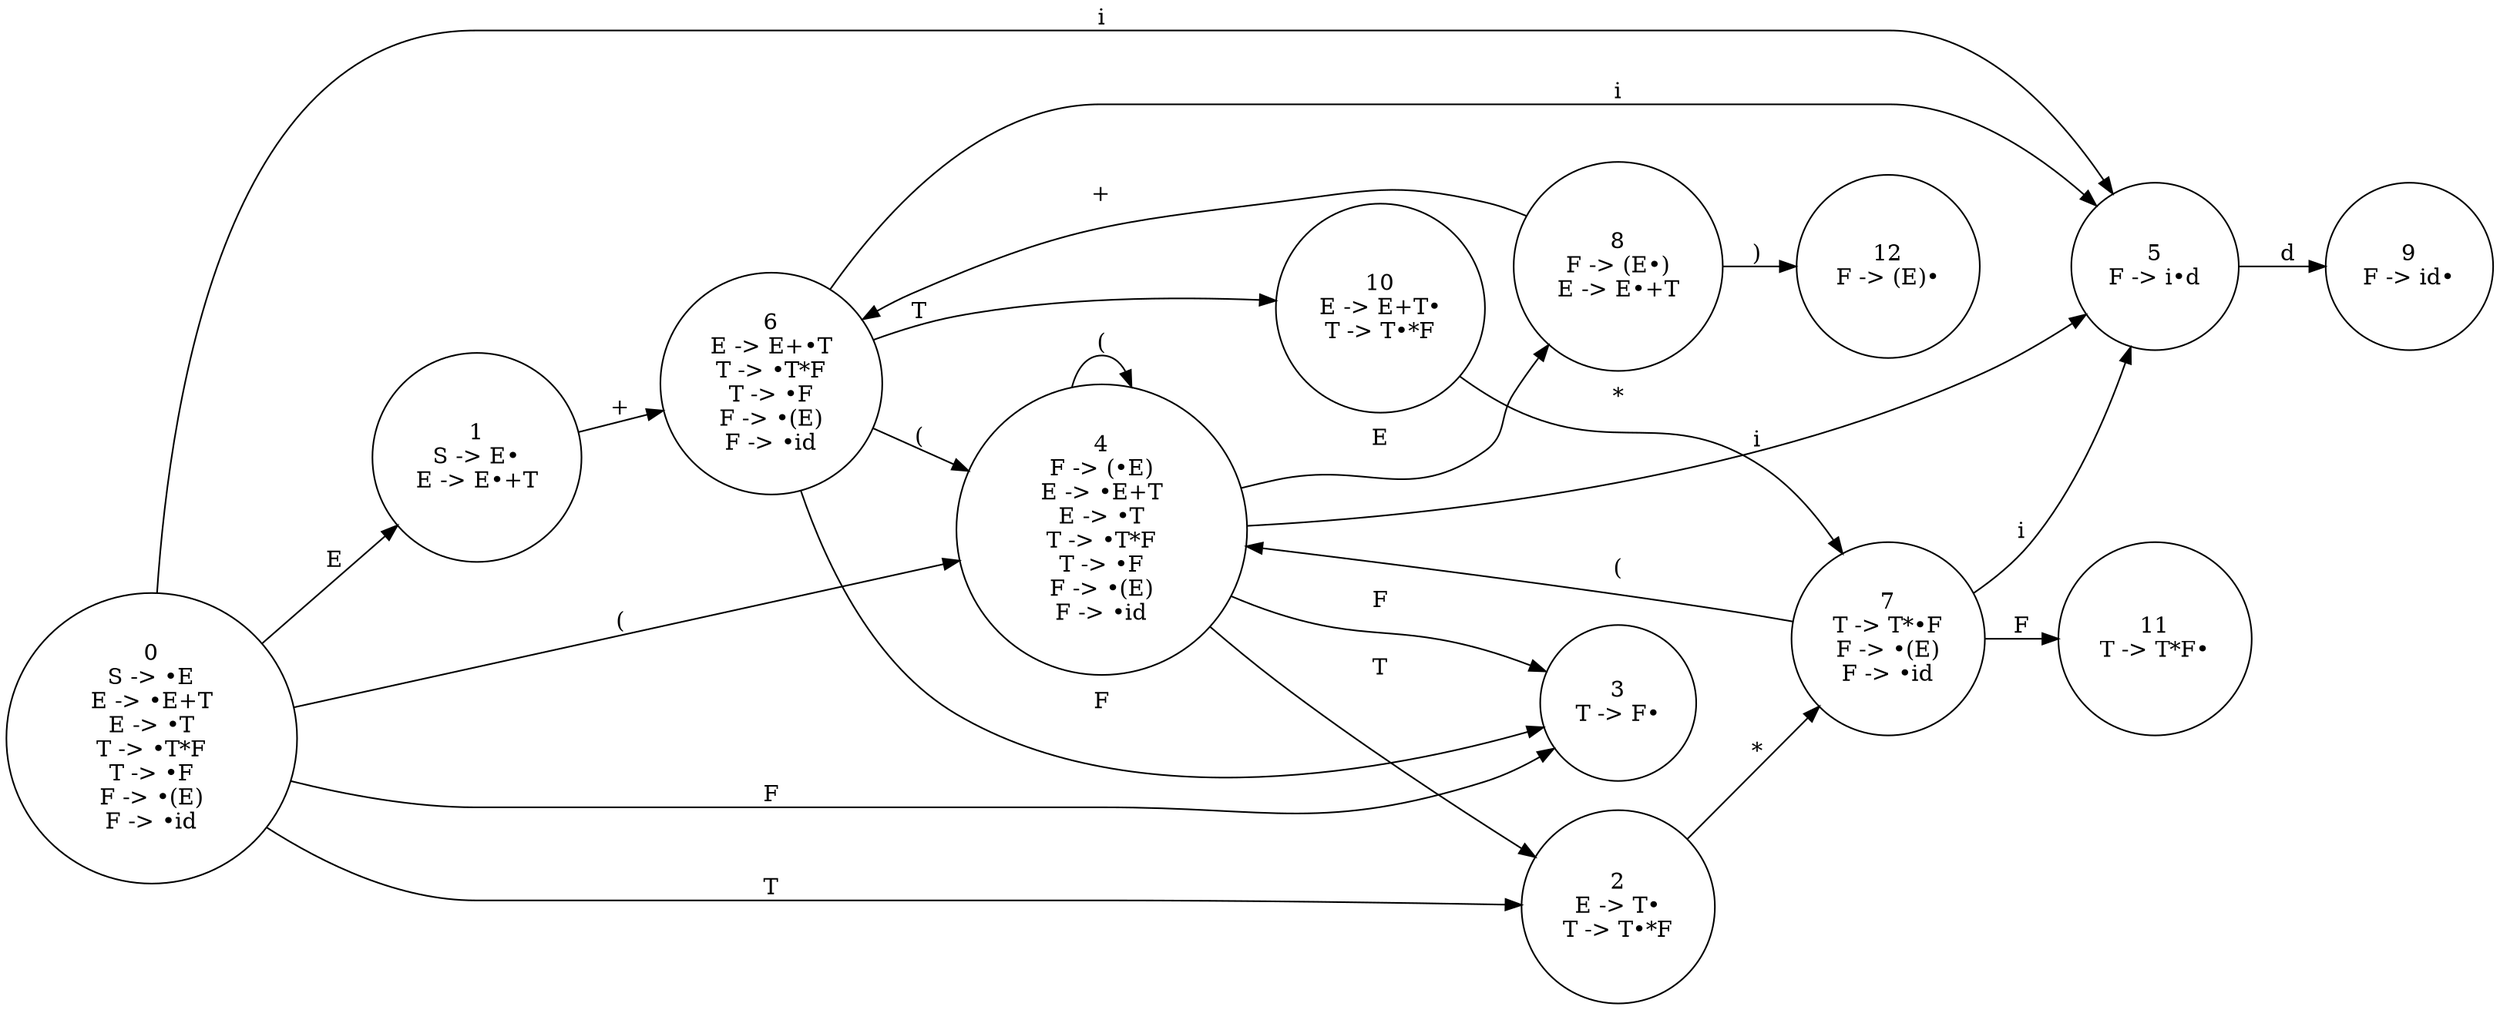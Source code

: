 digraph DFA {
    rankdir=LR;
    node [shape=circle];
    0 [label="0
S -> •E
E -> •E+T
E -> •T
T -> •T*F
T -> •F
F -> •(E)
F -> •id
"];
    1 [label="1
S -> E•
E -> E•+T
"];
    2 [label="2
E -> T•
T -> T•*F
"];
    3 [label="3
T -> F•
"];
    4 [label="4
F -> (•E)
E -> •E+T
E -> •T
T -> •T*F
T -> •F
F -> •(E)
F -> •id
"];
    5 [label="5
F -> i•d
"];
    6 [label="6
E -> E+•T
T -> •T*F
T -> •F
F -> •(E)
F -> •id
"];
    7 [label="7
T -> T*•F
F -> •(E)
F -> •id
"];
    8 [label="8
F -> (E•)
E -> E•+T
"];
    9 [label="9
F -> id•
"];
    10 [label="10
E -> E+T•
T -> T•*F
"];
    11 [label="11
T -> T*F•
"];
    12 [label="12
F -> (E)•
"];
    0 -> 1 [label="E"];
    0 -> 2 [label="T"];
    0 -> 3 [label="F"];
    0 -> 4 [label="("];
    0 -> 5 [label="i"];
    1 -> 6 [label="+"];
    2 -> 7 [label="*"];
    4 -> 8 [label="E"];
    4 -> 2 [label="T"];
    4 -> 3 [label="F"];
    4 -> 4 [label="("];
    4 -> 5 [label="i"];
    5 -> 9 [label="d"];
    6 -> 10 [label="T"];
    6 -> 3 [label="F"];
    6 -> 4 [label="("];
    6 -> 5 [label="i"];
    7 -> 11 [label="F"];
    7 -> 4 [label="("];
    7 -> 5 [label="i"];
    8 -> 12 [label=")"];
    8 -> 6 [label="+"];
    10 -> 7 [label="*"];
}
